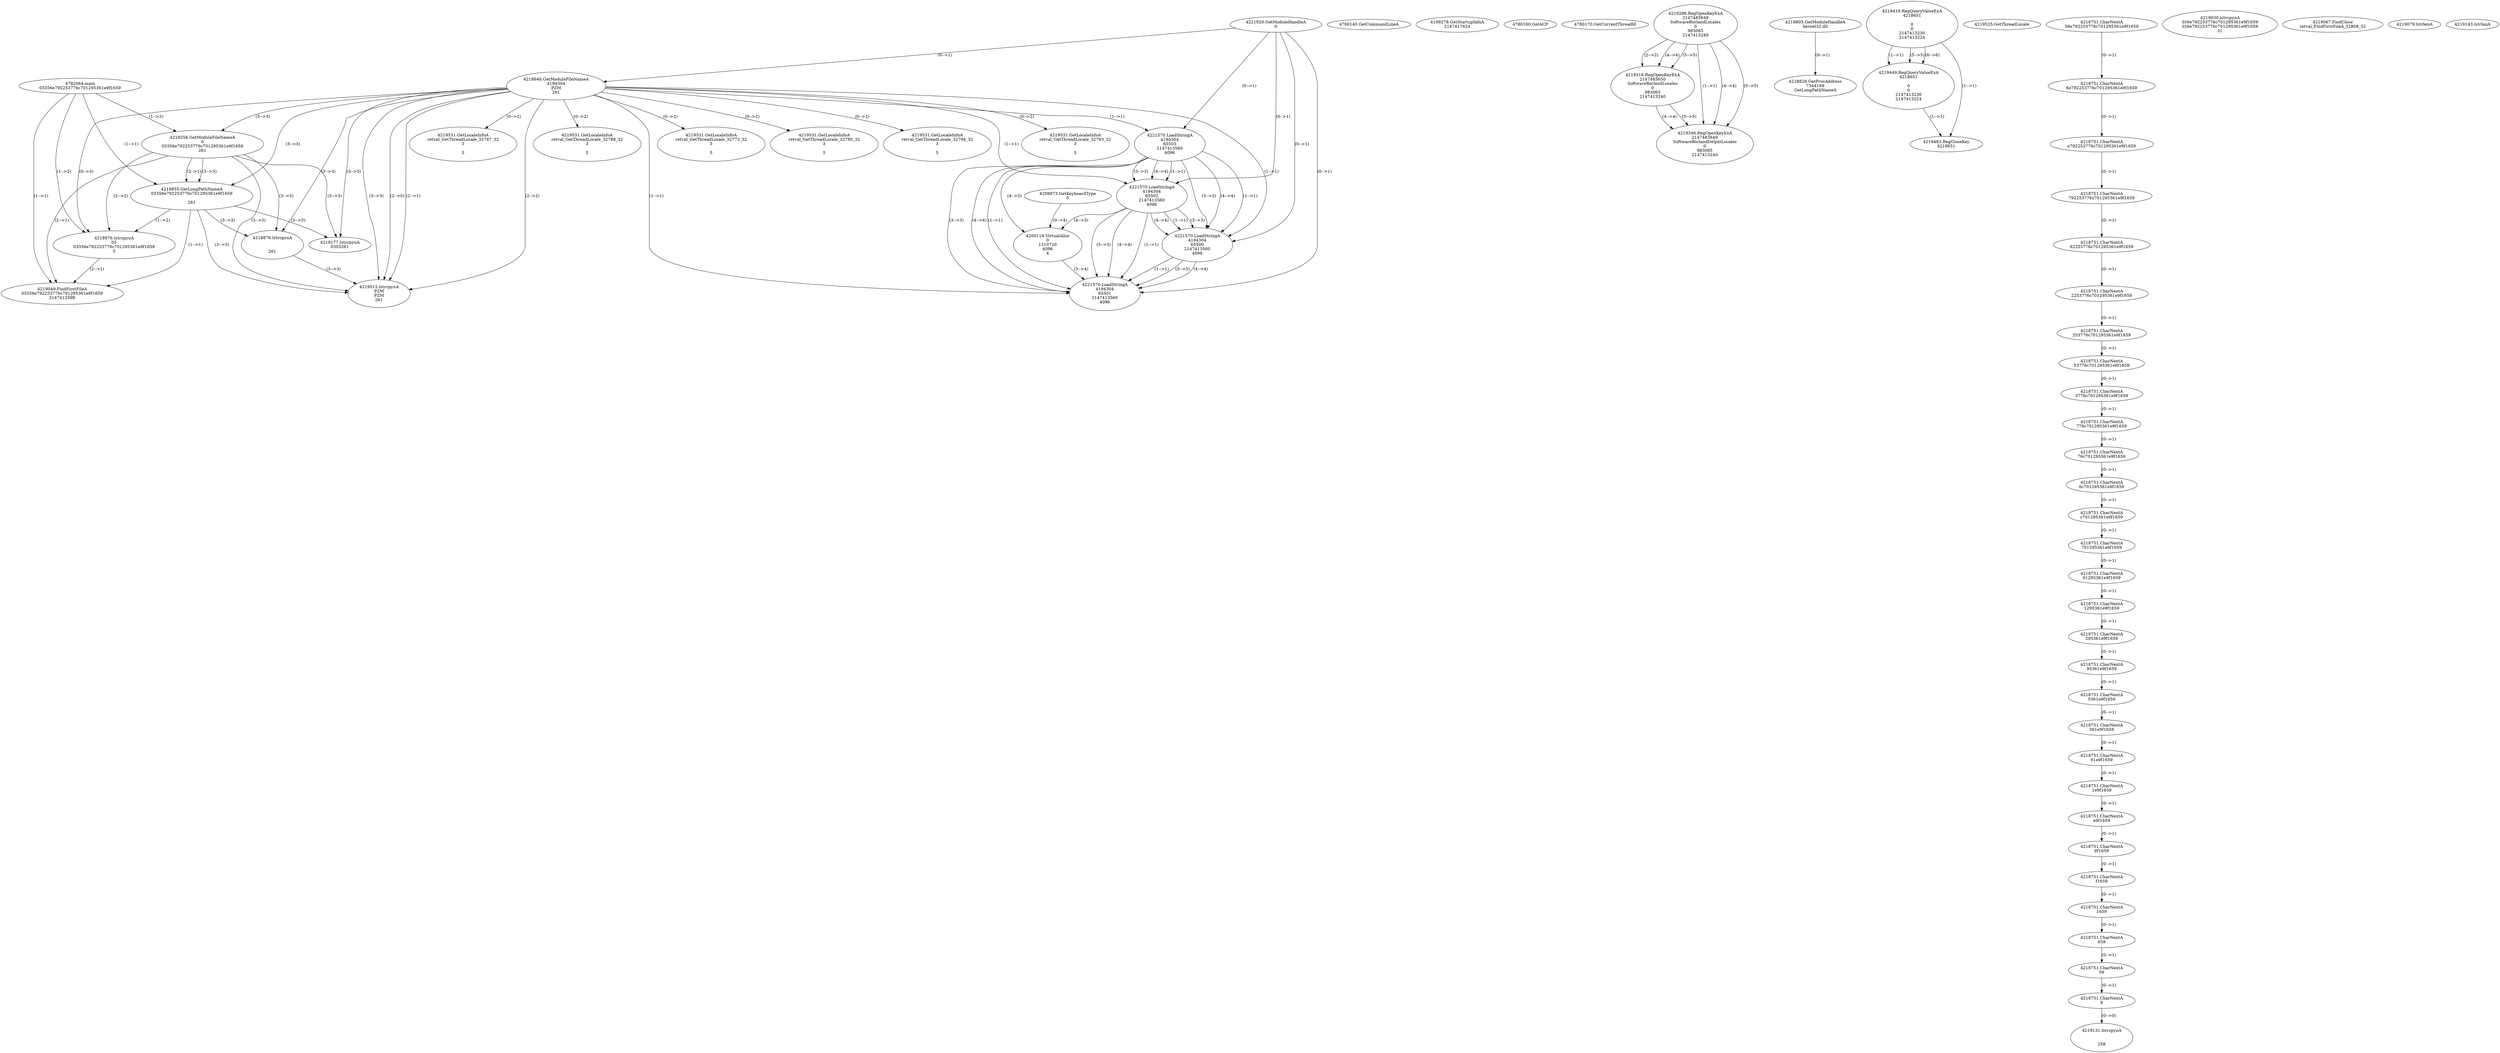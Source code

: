// Global SCDG with merge call
digraph {
	0 [label="4782064.main
03356e792253776c701295361e9f1659"]
	1 [label="4221920.GetModuleHandleA
0"]
	2 [label="4209973.GetKeyboardType
0"]
	3 [label="4780140.GetCommandLineA
"]
	4 [label="4199278.GetStartupInfoA
2147417624"]
	5 [label="4780160.GetACP
"]
	6 [label="4780170.GetCurrentThreadId
"]
	7 [label="4218646.GetModuleFileNameA
4194304
PZM
261"]
	1 -> 7 [label="(0-->1)"]
	8 [label="4219256.GetModuleFileNameA
0
03356e792253776c701295361e9f1659
261"]
	0 -> 8 [label="(1-->2)"]
	7 -> 8 [label="(3-->3)"]
	9 [label="4219286.RegOpenKeyExA
2147483649
Software\Borland\Locales
0
983065
2147413240"]
	10 [label="4218805.GetModuleHandleA
kernel32.dll"]
	11 [label="4218828.GetProcAddress
7344168
GetLongPathNameA"]
	10 -> 11 [label="(0-->1)"]
	12 [label="4218855.GetLongPathNameA
03356e792253776c701295361e9f1659

261"]
	0 -> 12 [label="(1-->1)"]
	8 -> 12 [label="(2-->1)"]
	7 -> 12 [label="(3-->3)"]
	8 -> 12 [label="(3-->3)"]
	13 [label="4218876.lstrcpynA


261"]
	7 -> 13 [label="(3-->3)"]
	8 -> 13 [label="(3-->3)"]
	12 -> 13 [label="(3-->3)"]
	14 [label="4219419.RegQueryValueExA
4218651

0
0
2147413230
2147413224"]
	15 [label="4219449.RegQueryValueExA
4218651

0
0
2147413230
2147413224"]
	14 -> 15 [label="(1-->1)"]
	14 -> 15 [label="(5-->5)"]
	14 -> 15 [label="(6-->6)"]
	16 [label="4219483.RegCloseKey
4218651"]
	14 -> 16 [label="(1-->1)"]
	15 -> 16 [label="(1-->1)"]
	17 [label="4219512.lstrcpynA
PZM
PZM
261"]
	7 -> 17 [label="(2-->1)"]
	7 -> 17 [label="(2-->2)"]
	7 -> 17 [label="(3-->3)"]
	8 -> 17 [label="(3-->3)"]
	12 -> 17 [label="(3-->3)"]
	13 -> 17 [label="(3-->3)"]
	7 -> 17 [label="(2-->0)"]
	18 [label="4219525.GetThreadLocale
"]
	19 [label="4219531.GetLocaleInfoA
retval_GetThreadLocale_32793_32
3

5"]
	7 -> 19 [label="(0-->2)"]
	20 [label="4221570.LoadStringA
4194304
65503
2147413560
4096"]
	1 -> 20 [label="(0-->1)"]
	7 -> 20 [label="(1-->1)"]
	21 [label="4219316.RegOpenKeyExA
2147483650
Software\Borland\Locales
0
983065
2147413240"]
	9 -> 21 [label="(2-->2)"]
	9 -> 21 [label="(4-->4)"]
	9 -> 21 [label="(5-->5)"]
	22 [label="4219346.RegOpenKeyExA
2147483649
Software\Borland\Delphi\Locales
0
983065
2147413240"]
	9 -> 22 [label="(1-->1)"]
	9 -> 22 [label="(4-->4)"]
	21 -> 22 [label="(4-->4)"]
	9 -> 22 [label="(5-->5)"]
	21 -> 22 [label="(5-->5)"]
	23 [label="4219531.GetLocaleInfoA
retval_GetThreadLocale_32787_32
3

5"]
	7 -> 23 [label="(0-->2)"]
	24 [label="4218976.lstrcpynA
03
03356e792253776c701295361e9f1659
3"]
	0 -> 24 [label="(1-->2)"]
	8 -> 24 [label="(2-->2)"]
	12 -> 24 [label="(1-->2)"]
	7 -> 24 [label="(0-->3)"]
	25 [label="4218751.CharNextA
56e792253776c701295361e9f1659"]
	26 [label="4218751.CharNextA
6e792253776c701295361e9f1659"]
	25 -> 26 [label="(0-->1)"]
	27 [label="4218751.CharNextA
e792253776c701295361e9f1659"]
	26 -> 27 [label="(0-->1)"]
	28 [label="4218751.CharNextA
792253776c701295361e9f1659"]
	27 -> 28 [label="(0-->1)"]
	29 [label="4218751.CharNextA
92253776c701295361e9f1659"]
	28 -> 29 [label="(0-->1)"]
	30 [label="4218751.CharNextA
2253776c701295361e9f1659"]
	29 -> 30 [label="(0-->1)"]
	31 [label="4218751.CharNextA
253776c701295361e9f1659"]
	30 -> 31 [label="(0-->1)"]
	32 [label="4218751.CharNextA
53776c701295361e9f1659"]
	31 -> 32 [label="(0-->1)"]
	33 [label="4218751.CharNextA
3776c701295361e9f1659"]
	32 -> 33 [label="(0-->1)"]
	34 [label="4218751.CharNextA
776c701295361e9f1659"]
	33 -> 34 [label="(0-->1)"]
	35 [label="4218751.CharNextA
76c701295361e9f1659"]
	34 -> 35 [label="(0-->1)"]
	36 [label="4218751.CharNextA
6c701295361e9f1659"]
	35 -> 36 [label="(0-->1)"]
	37 [label="4218751.CharNextA
c701295361e9f1659"]
	36 -> 37 [label="(0-->1)"]
	38 [label="4218751.CharNextA
701295361e9f1659"]
	37 -> 38 [label="(0-->1)"]
	39 [label="4218751.CharNextA
01295361e9f1659"]
	38 -> 39 [label="(0-->1)"]
	40 [label="4218751.CharNextA
1295361e9f1659"]
	39 -> 40 [label="(0-->1)"]
	41 [label="4218751.CharNextA
295361e9f1659"]
	40 -> 41 [label="(0-->1)"]
	42 [label="4218751.CharNextA
95361e9f1659"]
	41 -> 42 [label="(0-->1)"]
	43 [label="4218751.CharNextA
5361e9f1659"]
	42 -> 43 [label="(0-->1)"]
	44 [label="4218751.CharNextA
361e9f1659"]
	43 -> 44 [label="(0-->1)"]
	45 [label="4218751.CharNextA
61e9f1659"]
	44 -> 45 [label="(0-->1)"]
	46 [label="4218751.CharNextA
1e9f1659"]
	45 -> 46 [label="(0-->1)"]
	47 [label="4218751.CharNextA
e9f1659"]
	46 -> 47 [label="(0-->1)"]
	48 [label="4218751.CharNextA
9f1659"]
	47 -> 48 [label="(0-->1)"]
	49 [label="4218751.CharNextA
f1659"]
	48 -> 49 [label="(0-->1)"]
	50 [label="4218751.CharNextA
1659"]
	49 -> 50 [label="(0-->1)"]
	51 [label="4218751.CharNextA
659"]
	50 -> 51 [label="(0-->1)"]
	52 [label="4218751.CharNextA
59"]
	51 -> 52 [label="(0-->1)"]
	53 [label="4218751.CharNextA
9"]
	52 -> 53 [label="(0-->1)"]
	54 [label="4219030.lstrcpynA
356e792253776c701295361e9f1659
356e792253776c701295361e9f1659
31"]
	55 [label="4219049.FindFirstFileA
03356e792253776c701295361e9f1659
2147412598"]
	0 -> 55 [label="(1-->1)"]
	8 -> 55 [label="(2-->1)"]
	12 -> 55 [label="(1-->1)"]
	24 -> 55 [label="(2-->1)"]
	56 [label="4219067.FindClose
retval_FindFirstFileA_32808_32"]
	57 [label="4219079.lstrlenA
"]
	58 [label="4219131.lstrcpynA


258"]
	53 -> 58 [label="(0-->0)"]
	59 [label="4219143.lstrlenA
"]
	60 [label="4219177.lstrcpynA
03\
03\
261"]
	7 -> 60 [label="(3-->3)"]
	8 -> 60 [label="(3-->3)"]
	12 -> 60 [label="(3-->3)"]
	61 [label="4219531.GetLocaleInfoA
retval_GetThreadLocale_32788_32
3

5"]
	7 -> 61 [label="(0-->2)"]
	62 [label="4219531.GetLocaleInfoA
retval_GetThreadLocale_32772_32
3

5"]
	7 -> 62 [label="(0-->2)"]
	63 [label="4221570.LoadStringA
4194304
65502
2147413560
4096"]
	1 -> 63 [label="(0-->1)"]
	7 -> 63 [label="(1-->1)"]
	20 -> 63 [label="(1-->1)"]
	20 -> 63 [label="(3-->3)"]
	20 -> 63 [label="(4-->4)"]
	64 [label="4200118.VirtualAlloc
0
1310720
4096
4"]
	20 -> 64 [label="(4-->3)"]
	63 -> 64 [label="(4-->3)"]
	2 -> 64 [label="(0-->4)"]
	65 [label="4219531.GetLocaleInfoA
retval_GetThreadLocale_32780_32
3

5"]
	7 -> 65 [label="(0-->2)"]
	66 [label="4221570.LoadStringA
4194304
65500
2147413560
4096"]
	1 -> 66 [label="(0-->1)"]
	7 -> 66 [label="(1-->1)"]
	20 -> 66 [label="(1-->1)"]
	63 -> 66 [label="(1-->1)"]
	20 -> 66 [label="(3-->3)"]
	63 -> 66 [label="(3-->3)"]
	20 -> 66 [label="(4-->4)"]
	63 -> 66 [label="(4-->4)"]
	67 [label="4221570.LoadStringA
4194304
65501
2147413560
4096"]
	1 -> 67 [label="(0-->1)"]
	7 -> 67 [label="(1-->1)"]
	20 -> 67 [label="(1-->1)"]
	63 -> 67 [label="(1-->1)"]
	66 -> 67 [label="(1-->1)"]
	20 -> 67 [label="(3-->3)"]
	63 -> 67 [label="(3-->3)"]
	66 -> 67 [label="(3-->3)"]
	20 -> 67 [label="(4-->4)"]
	63 -> 67 [label="(4-->4)"]
	64 -> 67 [label="(3-->4)"]
	66 -> 67 [label="(4-->4)"]
	68 [label="4219531.GetLocaleInfoA
retval_GetThreadLocale_32794_32
3

5"]
	7 -> 68 [label="(0-->2)"]
}

